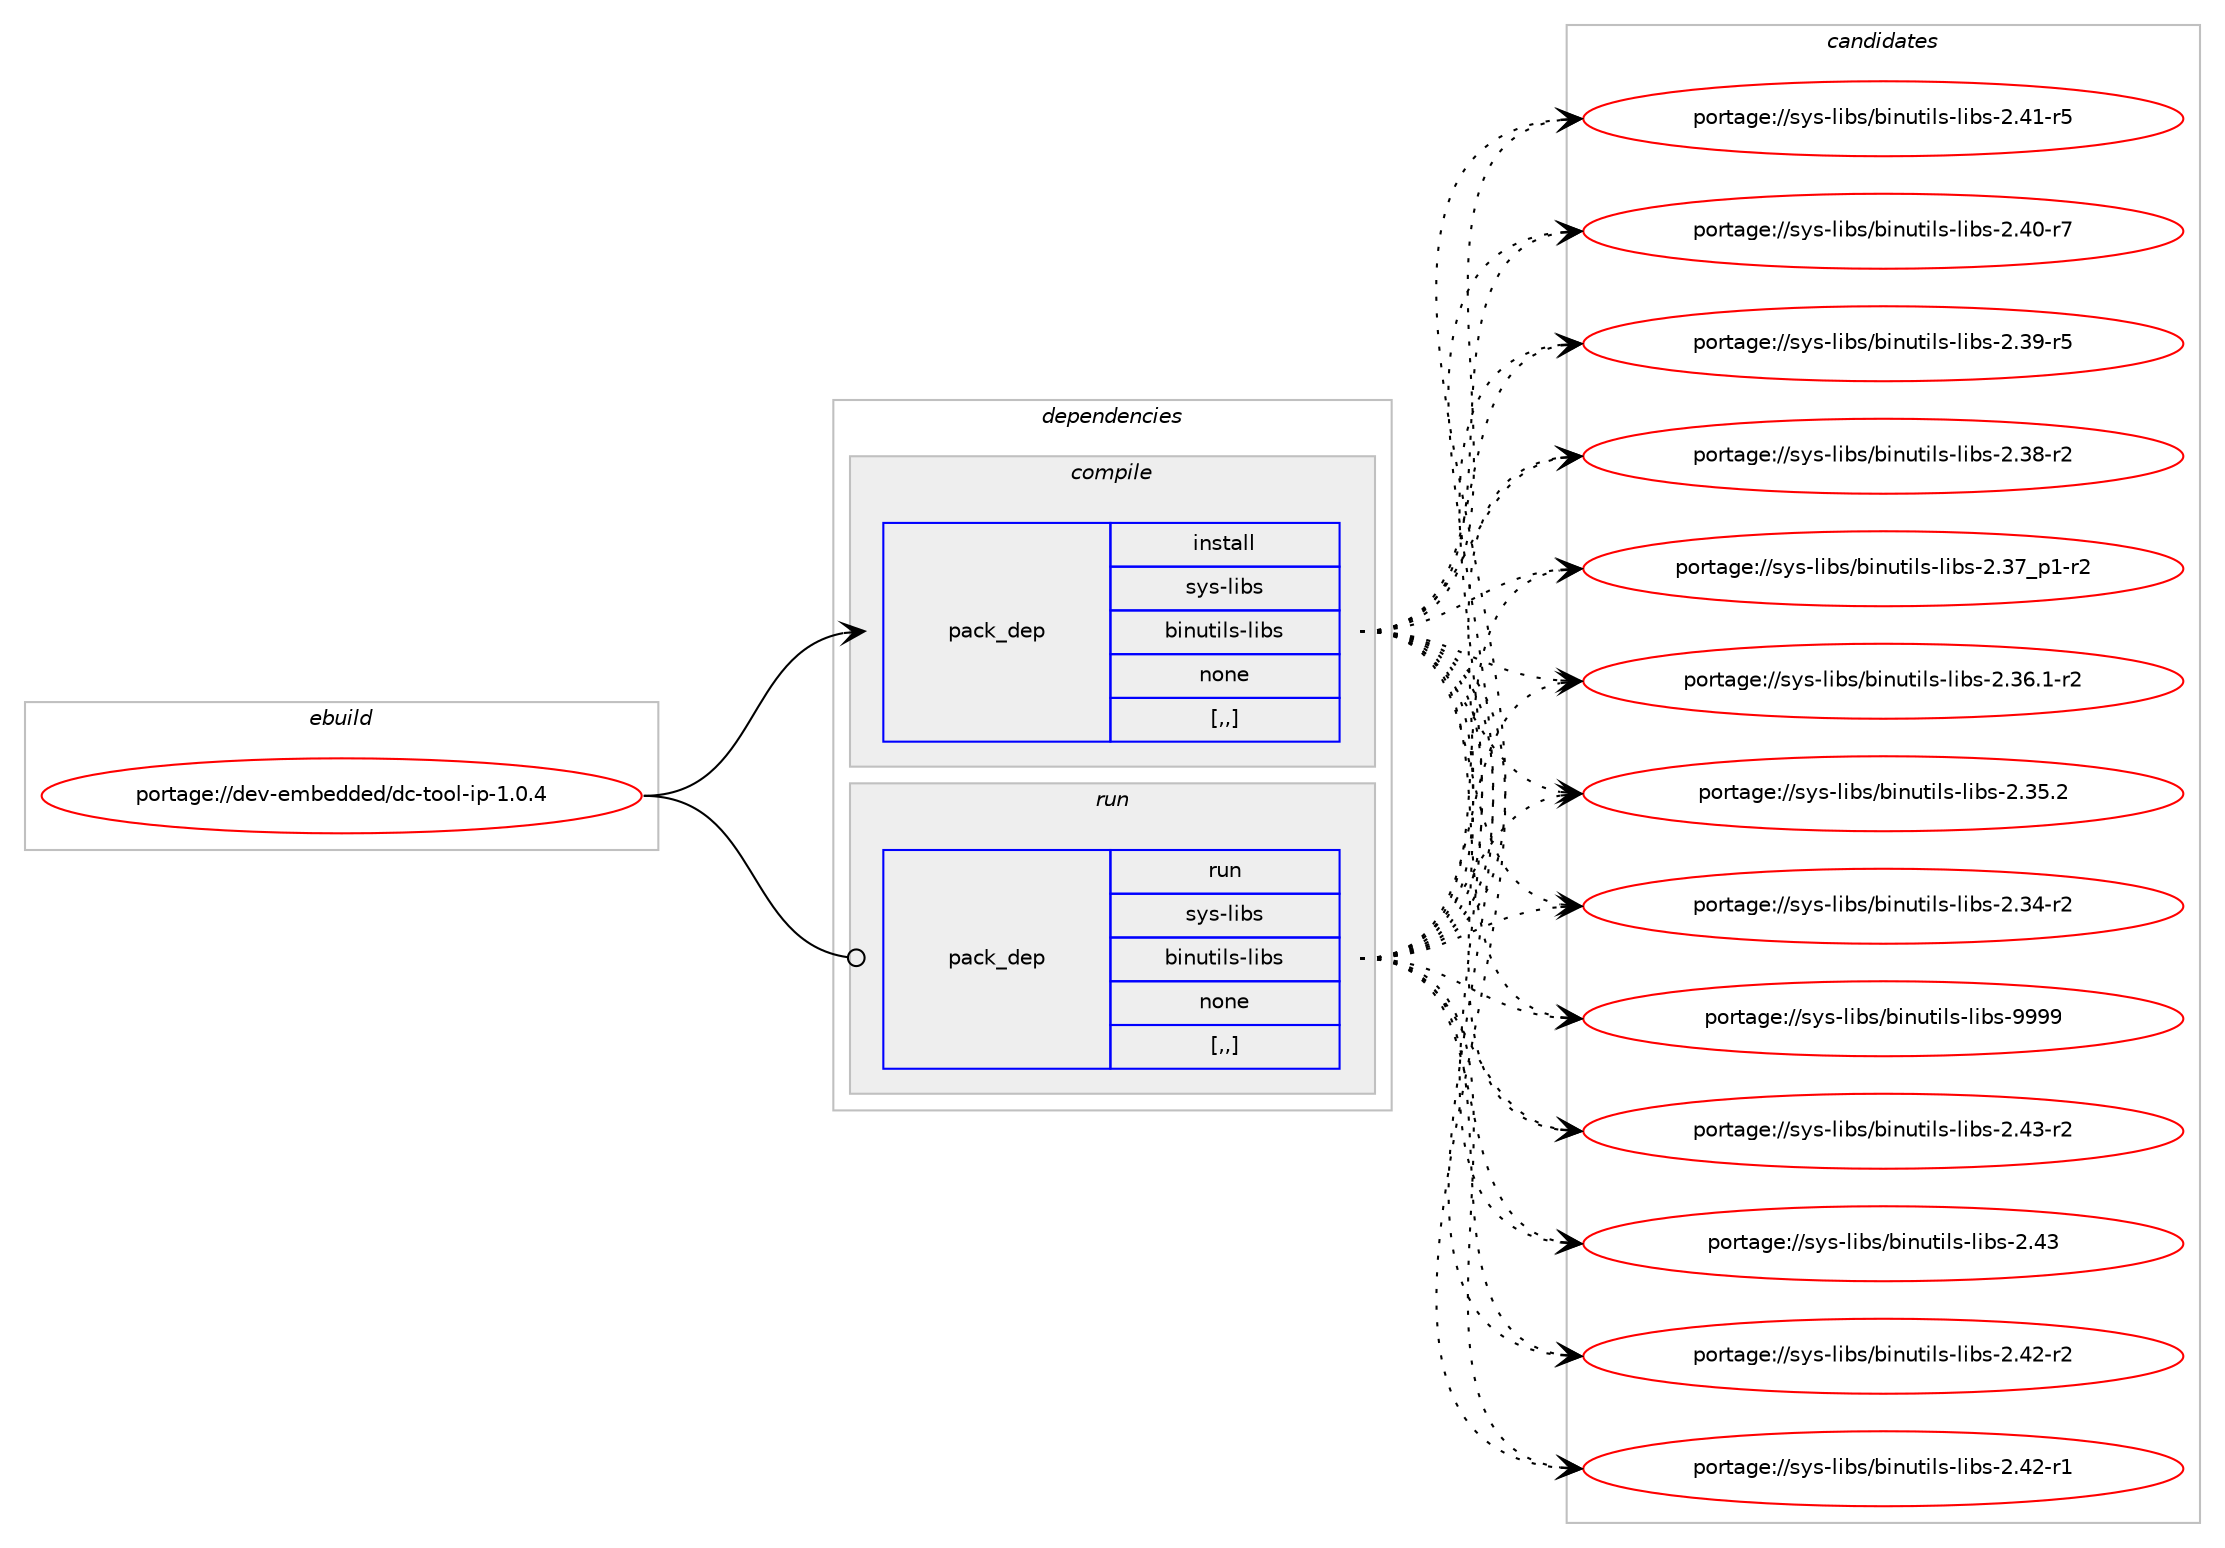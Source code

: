digraph prolog {

# *************
# Graph options
# *************

newrank=true;
concentrate=true;
compound=true;
graph [rankdir=LR,fontname=Helvetica,fontsize=10,ranksep=1.5];#, ranksep=2.5, nodesep=0.2];
edge  [arrowhead=vee];
node  [fontname=Helvetica,fontsize=10];

# **********
# The ebuild
# **********

subgraph cluster_leftcol {
color=gray;
label=<<i>ebuild</i>>;
id [label="portage://dev-embedded/dc-tool-ip-1.0.4", color=red, width=4, href="../dev-embedded/dc-tool-ip-1.0.4.svg"];
}

# ****************
# The dependencies
# ****************

subgraph cluster_midcol {
color=gray;
label=<<i>dependencies</i>>;
subgraph cluster_compile {
fillcolor="#eeeeee";
style=filled;
label=<<i>compile</i>>;
subgraph pack413191 {
dependency567329 [label=<<TABLE BORDER="0" CELLBORDER="1" CELLSPACING="0" CELLPADDING="4" WIDTH="220"><TR><TD ROWSPAN="6" CELLPADDING="30">pack_dep</TD></TR><TR><TD WIDTH="110">install</TD></TR><TR><TD>sys-libs</TD></TR><TR><TD>binutils-libs</TD></TR><TR><TD>none</TD></TR><TR><TD>[,,]</TD></TR></TABLE>>, shape=none, color=blue];
}
id:e -> dependency567329:w [weight=20,style="solid",arrowhead="vee"];
}
subgraph cluster_compileandrun {
fillcolor="#eeeeee";
style=filled;
label=<<i>compile and run</i>>;
}
subgraph cluster_run {
fillcolor="#eeeeee";
style=filled;
label=<<i>run</i>>;
subgraph pack413192 {
dependency567330 [label=<<TABLE BORDER="0" CELLBORDER="1" CELLSPACING="0" CELLPADDING="4" WIDTH="220"><TR><TD ROWSPAN="6" CELLPADDING="30">pack_dep</TD></TR><TR><TD WIDTH="110">run</TD></TR><TR><TD>sys-libs</TD></TR><TR><TD>binutils-libs</TD></TR><TR><TD>none</TD></TR><TR><TD>[,,]</TD></TR></TABLE>>, shape=none, color=blue];
}
id:e -> dependency567330:w [weight=20,style="solid",arrowhead="odot"];
}
}

# **************
# The candidates
# **************

subgraph cluster_choices {
rank=same;
color=gray;
label=<<i>candidates</i>>;

subgraph choice413191 {
color=black;
nodesep=1;
choice1151211154510810598115479810511011711610510811545108105981154557575757 [label="portage://sys-libs/binutils-libs-9999", color=red, width=4,href="../sys-libs/binutils-libs-9999.svg"];
choice11512111545108105981154798105110117116105108115451081059811545504652514511450 [label="portage://sys-libs/binutils-libs-2.43-r2", color=red, width=4,href="../sys-libs/binutils-libs-2.43-r2.svg"];
choice1151211154510810598115479810511011711610510811545108105981154550465251 [label="portage://sys-libs/binutils-libs-2.43", color=red, width=4,href="../sys-libs/binutils-libs-2.43.svg"];
choice11512111545108105981154798105110117116105108115451081059811545504652504511450 [label="portage://sys-libs/binutils-libs-2.42-r2", color=red, width=4,href="../sys-libs/binutils-libs-2.42-r2.svg"];
choice11512111545108105981154798105110117116105108115451081059811545504652504511449 [label="portage://sys-libs/binutils-libs-2.42-r1", color=red, width=4,href="../sys-libs/binutils-libs-2.42-r1.svg"];
choice11512111545108105981154798105110117116105108115451081059811545504652494511453 [label="portage://sys-libs/binutils-libs-2.41-r5", color=red, width=4,href="../sys-libs/binutils-libs-2.41-r5.svg"];
choice11512111545108105981154798105110117116105108115451081059811545504652484511455 [label="portage://sys-libs/binutils-libs-2.40-r7", color=red, width=4,href="../sys-libs/binutils-libs-2.40-r7.svg"];
choice11512111545108105981154798105110117116105108115451081059811545504651574511453 [label="portage://sys-libs/binutils-libs-2.39-r5", color=red, width=4,href="../sys-libs/binutils-libs-2.39-r5.svg"];
choice11512111545108105981154798105110117116105108115451081059811545504651564511450 [label="portage://sys-libs/binutils-libs-2.38-r2", color=red, width=4,href="../sys-libs/binutils-libs-2.38-r2.svg"];
choice115121115451081059811547981051101171161051081154510810598115455046515595112494511450 [label="portage://sys-libs/binutils-libs-2.37_p1-r2", color=red, width=4,href="../sys-libs/binutils-libs-2.37_p1-r2.svg"];
choice115121115451081059811547981051101171161051081154510810598115455046515446494511450 [label="portage://sys-libs/binutils-libs-2.36.1-r2", color=red, width=4,href="../sys-libs/binutils-libs-2.36.1-r2.svg"];
choice11512111545108105981154798105110117116105108115451081059811545504651534650 [label="portage://sys-libs/binutils-libs-2.35.2", color=red, width=4,href="../sys-libs/binutils-libs-2.35.2.svg"];
choice11512111545108105981154798105110117116105108115451081059811545504651524511450 [label="portage://sys-libs/binutils-libs-2.34-r2", color=red, width=4,href="../sys-libs/binutils-libs-2.34-r2.svg"];
dependency567329:e -> choice1151211154510810598115479810511011711610510811545108105981154557575757:w [style=dotted,weight="100"];
dependency567329:e -> choice11512111545108105981154798105110117116105108115451081059811545504652514511450:w [style=dotted,weight="100"];
dependency567329:e -> choice1151211154510810598115479810511011711610510811545108105981154550465251:w [style=dotted,weight="100"];
dependency567329:e -> choice11512111545108105981154798105110117116105108115451081059811545504652504511450:w [style=dotted,weight="100"];
dependency567329:e -> choice11512111545108105981154798105110117116105108115451081059811545504652504511449:w [style=dotted,weight="100"];
dependency567329:e -> choice11512111545108105981154798105110117116105108115451081059811545504652494511453:w [style=dotted,weight="100"];
dependency567329:e -> choice11512111545108105981154798105110117116105108115451081059811545504652484511455:w [style=dotted,weight="100"];
dependency567329:e -> choice11512111545108105981154798105110117116105108115451081059811545504651574511453:w [style=dotted,weight="100"];
dependency567329:e -> choice11512111545108105981154798105110117116105108115451081059811545504651564511450:w [style=dotted,weight="100"];
dependency567329:e -> choice115121115451081059811547981051101171161051081154510810598115455046515595112494511450:w [style=dotted,weight="100"];
dependency567329:e -> choice115121115451081059811547981051101171161051081154510810598115455046515446494511450:w [style=dotted,weight="100"];
dependency567329:e -> choice11512111545108105981154798105110117116105108115451081059811545504651534650:w [style=dotted,weight="100"];
dependency567329:e -> choice11512111545108105981154798105110117116105108115451081059811545504651524511450:w [style=dotted,weight="100"];
}
subgraph choice413192 {
color=black;
nodesep=1;
choice1151211154510810598115479810511011711610510811545108105981154557575757 [label="portage://sys-libs/binutils-libs-9999", color=red, width=4,href="../sys-libs/binutils-libs-9999.svg"];
choice11512111545108105981154798105110117116105108115451081059811545504652514511450 [label="portage://sys-libs/binutils-libs-2.43-r2", color=red, width=4,href="../sys-libs/binutils-libs-2.43-r2.svg"];
choice1151211154510810598115479810511011711610510811545108105981154550465251 [label="portage://sys-libs/binutils-libs-2.43", color=red, width=4,href="../sys-libs/binutils-libs-2.43.svg"];
choice11512111545108105981154798105110117116105108115451081059811545504652504511450 [label="portage://sys-libs/binutils-libs-2.42-r2", color=red, width=4,href="../sys-libs/binutils-libs-2.42-r2.svg"];
choice11512111545108105981154798105110117116105108115451081059811545504652504511449 [label="portage://sys-libs/binutils-libs-2.42-r1", color=red, width=4,href="../sys-libs/binutils-libs-2.42-r1.svg"];
choice11512111545108105981154798105110117116105108115451081059811545504652494511453 [label="portage://sys-libs/binutils-libs-2.41-r5", color=red, width=4,href="../sys-libs/binutils-libs-2.41-r5.svg"];
choice11512111545108105981154798105110117116105108115451081059811545504652484511455 [label="portage://sys-libs/binutils-libs-2.40-r7", color=red, width=4,href="../sys-libs/binutils-libs-2.40-r7.svg"];
choice11512111545108105981154798105110117116105108115451081059811545504651574511453 [label="portage://sys-libs/binutils-libs-2.39-r5", color=red, width=4,href="../sys-libs/binutils-libs-2.39-r5.svg"];
choice11512111545108105981154798105110117116105108115451081059811545504651564511450 [label="portage://sys-libs/binutils-libs-2.38-r2", color=red, width=4,href="../sys-libs/binutils-libs-2.38-r2.svg"];
choice115121115451081059811547981051101171161051081154510810598115455046515595112494511450 [label="portage://sys-libs/binutils-libs-2.37_p1-r2", color=red, width=4,href="../sys-libs/binutils-libs-2.37_p1-r2.svg"];
choice115121115451081059811547981051101171161051081154510810598115455046515446494511450 [label="portage://sys-libs/binutils-libs-2.36.1-r2", color=red, width=4,href="../sys-libs/binutils-libs-2.36.1-r2.svg"];
choice11512111545108105981154798105110117116105108115451081059811545504651534650 [label="portage://sys-libs/binutils-libs-2.35.2", color=red, width=4,href="../sys-libs/binutils-libs-2.35.2.svg"];
choice11512111545108105981154798105110117116105108115451081059811545504651524511450 [label="portage://sys-libs/binutils-libs-2.34-r2", color=red, width=4,href="../sys-libs/binutils-libs-2.34-r2.svg"];
dependency567330:e -> choice1151211154510810598115479810511011711610510811545108105981154557575757:w [style=dotted,weight="100"];
dependency567330:e -> choice11512111545108105981154798105110117116105108115451081059811545504652514511450:w [style=dotted,weight="100"];
dependency567330:e -> choice1151211154510810598115479810511011711610510811545108105981154550465251:w [style=dotted,weight="100"];
dependency567330:e -> choice11512111545108105981154798105110117116105108115451081059811545504652504511450:w [style=dotted,weight="100"];
dependency567330:e -> choice11512111545108105981154798105110117116105108115451081059811545504652504511449:w [style=dotted,weight="100"];
dependency567330:e -> choice11512111545108105981154798105110117116105108115451081059811545504652494511453:w [style=dotted,weight="100"];
dependency567330:e -> choice11512111545108105981154798105110117116105108115451081059811545504652484511455:w [style=dotted,weight="100"];
dependency567330:e -> choice11512111545108105981154798105110117116105108115451081059811545504651574511453:w [style=dotted,weight="100"];
dependency567330:e -> choice11512111545108105981154798105110117116105108115451081059811545504651564511450:w [style=dotted,weight="100"];
dependency567330:e -> choice115121115451081059811547981051101171161051081154510810598115455046515595112494511450:w [style=dotted,weight="100"];
dependency567330:e -> choice115121115451081059811547981051101171161051081154510810598115455046515446494511450:w [style=dotted,weight="100"];
dependency567330:e -> choice11512111545108105981154798105110117116105108115451081059811545504651534650:w [style=dotted,weight="100"];
dependency567330:e -> choice11512111545108105981154798105110117116105108115451081059811545504651524511450:w [style=dotted,weight="100"];
}
}

}
